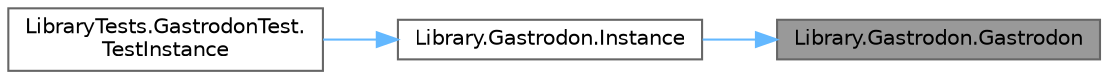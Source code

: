 digraph "Library.Gastrodon.Gastrodon"
{
 // INTERACTIVE_SVG=YES
 // LATEX_PDF_SIZE
  bgcolor="transparent";
  edge [fontname=Helvetica,fontsize=10,labelfontname=Helvetica,labelfontsize=10];
  node [fontname=Helvetica,fontsize=10,shape=box,height=0.2,width=0.4];
  rankdir="RL";
  Node1 [id="Node000001",label="Library.Gastrodon.Gastrodon",height=0.2,width=0.4,color="gray40", fillcolor="grey60", style="filled", fontcolor="black",tooltip="Constructor de Gastrodon, implementa el patron GRASP creator."];
  Node1 -> Node2 [id="edge1_Node000001_Node000002",dir="back",color="steelblue1",style="solid",tooltip=" "];
  Node2 [id="Node000002",label="Library.Gastrodon.Instance",height=0.2,width=0.4,color="grey40", fillcolor="white", style="filled",URL="$classLibrary_1_1Gastrodon.html#a4eea68f8853432a820fc58924b37d3bf",tooltip="Este método retorna una copia del pokemon aplicando así, el patrón prototype."];
  Node2 -> Node3 [id="edge2_Node000002_Node000003",dir="back",color="steelblue1",style="solid",tooltip=" "];
  Node3 [id="Node000003",label="LibraryTests.GastrodonTest.\lTestInstance",height=0.2,width=0.4,color="grey40", fillcolor="white", style="filled",URL="$classLibraryTests_1_1GastrodonTest.html#a9cf25ff93083193976a92ccced56dcf8",tooltip="Test del método Instance."];
}
